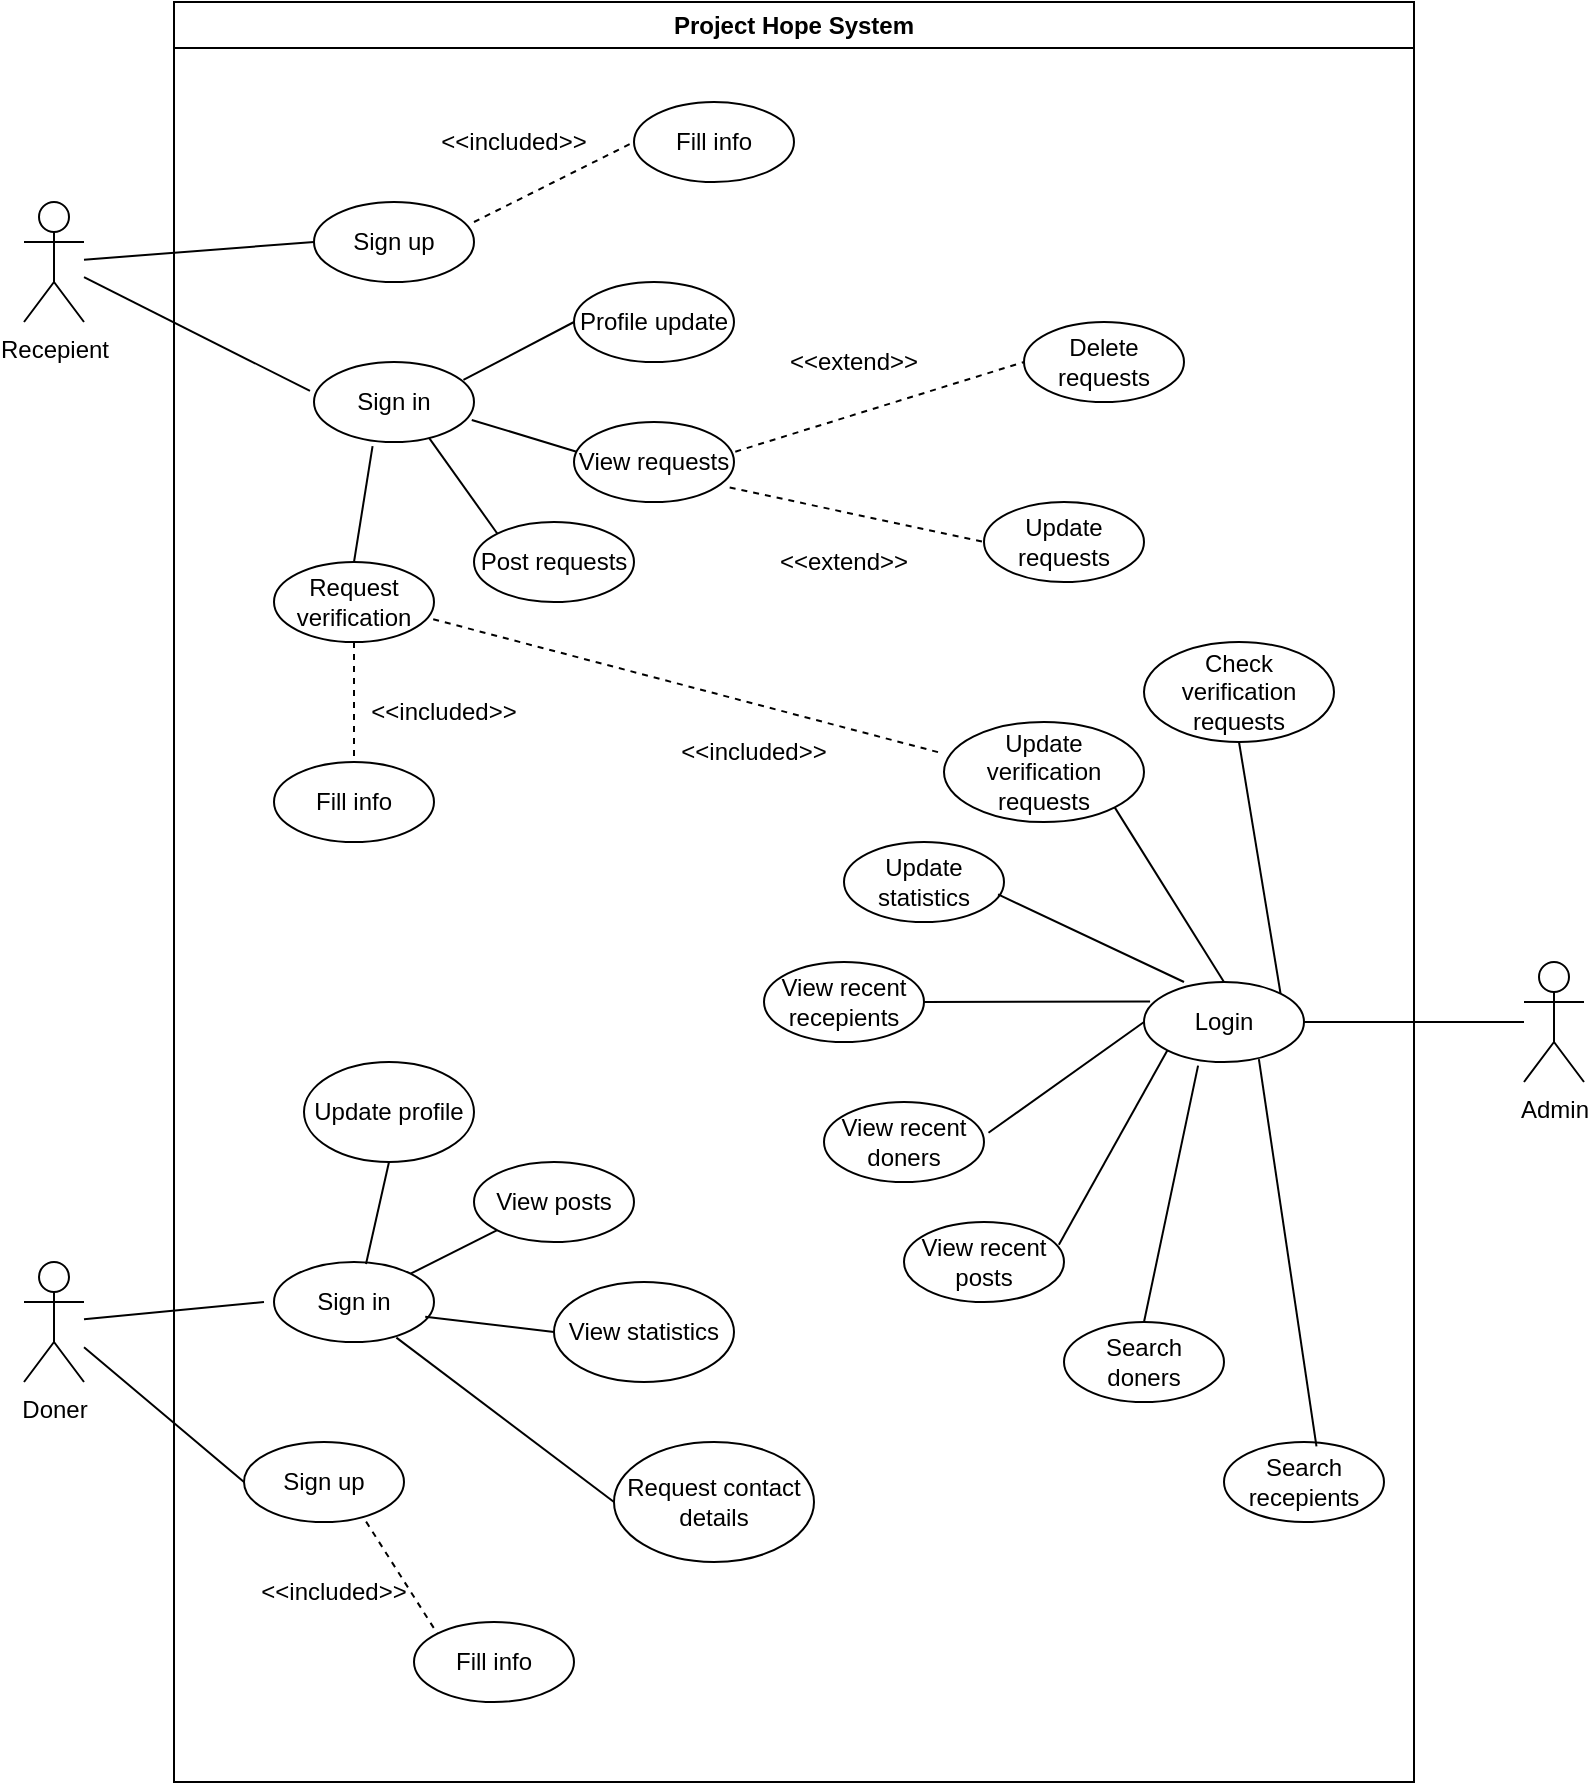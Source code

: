 <mxfile version="28.2.7">
  <diagram name="Page-1" id="kBR1DAYYlmoudFYuwH7q">
    <mxGraphModel dx="1783" dy="1051" grid="1" gridSize="10" guides="1" tooltips="1" connect="1" arrows="1" fold="1" page="1" pageScale="1" pageWidth="850" pageHeight="1100" math="0" shadow="0">
      <root>
        <mxCell id="0" />
        <mxCell id="1" parent="0" />
        <mxCell id="LKO7hTpKDvkvurGAIJKT-1" value="Project Hope System" style="swimlane;whiteSpace=wrap;html=1;" vertex="1" parent="1">
          <mxGeometry x="115" y="60" width="620" height="890" as="geometry" />
        </mxCell>
        <mxCell id="LKO7hTpKDvkvurGAIJKT-3" value="Sign up" style="ellipse;whiteSpace=wrap;html=1;" vertex="1" parent="LKO7hTpKDvkvurGAIJKT-1">
          <mxGeometry x="70" y="100" width="80" height="40" as="geometry" />
        </mxCell>
        <mxCell id="LKO7hTpKDvkvurGAIJKT-6" value="Sign in" style="ellipse;whiteSpace=wrap;html=1;" vertex="1" parent="LKO7hTpKDvkvurGAIJKT-1">
          <mxGeometry x="70" y="180" width="80" height="40" as="geometry" />
        </mxCell>
        <mxCell id="LKO7hTpKDvkvurGAIJKT-7" value="Fill info" style="ellipse;whiteSpace=wrap;html=1;" vertex="1" parent="LKO7hTpKDvkvurGAIJKT-1">
          <mxGeometry x="230" y="50" width="80" height="40" as="geometry" />
        </mxCell>
        <mxCell id="LKO7hTpKDvkvurGAIJKT-10" value="" style="endArrow=none;dashed=1;html=1;rounded=0;exitX=1;exitY=0.25;exitDx=0;exitDy=0;exitPerimeter=0;entryX=0;entryY=0.5;entryDx=0;entryDy=0;" edge="1" parent="LKO7hTpKDvkvurGAIJKT-1" source="LKO7hTpKDvkvurGAIJKT-3" target="LKO7hTpKDvkvurGAIJKT-7">
          <mxGeometry width="50" height="50" relative="1" as="geometry">
            <mxPoint x="280" y="60" as="sourcePoint" />
            <mxPoint x="330" y="10" as="targetPoint" />
          </mxGeometry>
        </mxCell>
        <mxCell id="LKO7hTpKDvkvurGAIJKT-11" value="&amp;lt;&amp;lt;included&amp;gt;&amp;gt;" style="text;html=1;whiteSpace=wrap;strokeColor=none;fillColor=none;align=center;verticalAlign=middle;rounded=0;" vertex="1" parent="LKO7hTpKDvkvurGAIJKT-1">
          <mxGeometry x="140" y="55" width="60" height="30" as="geometry" />
        </mxCell>
        <mxCell id="LKO7hTpKDvkvurGAIJKT-12" value="Profile update" style="ellipse;whiteSpace=wrap;html=1;" vertex="1" parent="LKO7hTpKDvkvurGAIJKT-1">
          <mxGeometry x="200" y="140" width="80" height="40" as="geometry" />
        </mxCell>
        <mxCell id="LKO7hTpKDvkvurGAIJKT-13" value="View requests" style="ellipse;whiteSpace=wrap;html=1;" vertex="1" parent="LKO7hTpKDvkvurGAIJKT-1">
          <mxGeometry x="200" y="210" width="80" height="40" as="geometry" />
        </mxCell>
        <mxCell id="LKO7hTpKDvkvurGAIJKT-14" value="Post requests" style="ellipse;whiteSpace=wrap;html=1;" vertex="1" parent="LKO7hTpKDvkvurGAIJKT-1">
          <mxGeometry x="150" y="260" width="80" height="40" as="geometry" />
        </mxCell>
        <mxCell id="LKO7hTpKDvkvurGAIJKT-15" value="Request verification" style="ellipse;whiteSpace=wrap;html=1;" vertex="1" parent="LKO7hTpKDvkvurGAIJKT-1">
          <mxGeometry x="50" y="280" width="80" height="40" as="geometry" />
        </mxCell>
        <mxCell id="LKO7hTpKDvkvurGAIJKT-16" value="Delete requests" style="ellipse;whiteSpace=wrap;html=1;" vertex="1" parent="LKO7hTpKDvkvurGAIJKT-1">
          <mxGeometry x="425" y="160" width="80" height="40" as="geometry" />
        </mxCell>
        <mxCell id="LKO7hTpKDvkvurGAIJKT-17" value="Update requests" style="ellipse;whiteSpace=wrap;html=1;" vertex="1" parent="LKO7hTpKDvkvurGAIJKT-1">
          <mxGeometry x="405" y="250" width="80" height="40" as="geometry" />
        </mxCell>
        <mxCell id="LKO7hTpKDvkvurGAIJKT-18" value="Fill info" style="ellipse;whiteSpace=wrap;html=1;" vertex="1" parent="LKO7hTpKDvkvurGAIJKT-1">
          <mxGeometry x="50" y="380" width="80" height="40" as="geometry" />
        </mxCell>
        <mxCell id="LKO7hTpKDvkvurGAIJKT-19" value="" style="endArrow=none;dashed=1;html=1;rounded=0;exitX=1.008;exitY=0.371;exitDx=0;exitDy=0;entryX=0;entryY=0.5;entryDx=0;entryDy=0;exitPerimeter=0;" edge="1" parent="LKO7hTpKDvkvurGAIJKT-1" source="LKO7hTpKDvkvurGAIJKT-13" target="LKO7hTpKDvkvurGAIJKT-16">
          <mxGeometry width="50" height="50" relative="1" as="geometry">
            <mxPoint x="185" y="140" as="sourcePoint" />
            <mxPoint x="265" y="100" as="targetPoint" />
          </mxGeometry>
        </mxCell>
        <mxCell id="LKO7hTpKDvkvurGAIJKT-20" value="" style="endArrow=none;dashed=1;html=1;rounded=0;exitX=0.973;exitY=0.819;exitDx=0;exitDy=0;exitPerimeter=0;entryX=0;entryY=0.5;entryDx=0;entryDy=0;" edge="1" parent="LKO7hTpKDvkvurGAIJKT-1" source="LKO7hTpKDvkvurGAIJKT-13" target="LKO7hTpKDvkvurGAIJKT-17">
          <mxGeometry width="50" height="50" relative="1" as="geometry">
            <mxPoint x="305" y="270" as="sourcePoint" />
            <mxPoint x="385" y="230" as="targetPoint" />
          </mxGeometry>
        </mxCell>
        <mxCell id="LKO7hTpKDvkvurGAIJKT-21" value="" style="endArrow=none;dashed=1;html=1;rounded=0;exitX=0.5;exitY=1;exitDx=0;exitDy=0;entryX=0.5;entryY=0;entryDx=0;entryDy=0;" edge="1" parent="LKO7hTpKDvkvurGAIJKT-1" source="LKO7hTpKDvkvurGAIJKT-15" target="LKO7hTpKDvkvurGAIJKT-18">
          <mxGeometry width="50" height="50" relative="1" as="geometry">
            <mxPoint x="185" y="430" as="sourcePoint" />
            <mxPoint x="265" y="390" as="targetPoint" />
          </mxGeometry>
        </mxCell>
        <mxCell id="LKO7hTpKDvkvurGAIJKT-22" value="&amp;lt;&amp;lt;included&amp;gt;&amp;gt;" style="text;html=1;whiteSpace=wrap;strokeColor=none;fillColor=none;align=center;verticalAlign=middle;rounded=0;" vertex="1" parent="LKO7hTpKDvkvurGAIJKT-1">
          <mxGeometry x="105" y="340" width="60" height="30" as="geometry" />
        </mxCell>
        <mxCell id="LKO7hTpKDvkvurGAIJKT-23" value="&amp;lt;&amp;lt;extend&amp;gt;&amp;gt;" style="text;html=1;whiteSpace=wrap;strokeColor=none;fillColor=none;align=center;verticalAlign=middle;rounded=0;" vertex="1" parent="LKO7hTpKDvkvurGAIJKT-1">
          <mxGeometry x="310" y="165" width="60" height="30" as="geometry" />
        </mxCell>
        <mxCell id="LKO7hTpKDvkvurGAIJKT-24" value="&amp;lt;&amp;lt;extend&amp;gt;&amp;gt;" style="text;html=1;whiteSpace=wrap;strokeColor=none;fillColor=none;align=center;verticalAlign=middle;rounded=0;" vertex="1" parent="LKO7hTpKDvkvurGAIJKT-1">
          <mxGeometry x="305" y="265" width="60" height="30" as="geometry" />
        </mxCell>
        <mxCell id="LKO7hTpKDvkvurGAIJKT-25" value="" style="endArrow=none;html=1;rounded=0;entryX=0;entryY=0.5;entryDx=0;entryDy=0;exitX=0.934;exitY=0.224;exitDx=0;exitDy=0;exitPerimeter=0;" edge="1" parent="LKO7hTpKDvkvurGAIJKT-1" source="LKO7hTpKDvkvurGAIJKT-6" target="LKO7hTpKDvkvurGAIJKT-12">
          <mxGeometry width="50" height="50" relative="1" as="geometry">
            <mxPoint x="115" y="209" as="sourcePoint" />
            <mxPoint x="250" y="200" as="targetPoint" />
          </mxGeometry>
        </mxCell>
        <mxCell id="LKO7hTpKDvkvurGAIJKT-66" value="" style="endArrow=none;html=1;rounded=0;entryX=0.016;entryY=0.371;entryDx=0;entryDy=0;exitX=0.986;exitY=0.724;exitDx=0;exitDy=0;exitPerimeter=0;entryPerimeter=0;" edge="1" parent="LKO7hTpKDvkvurGAIJKT-1" source="LKO7hTpKDvkvurGAIJKT-6" target="LKO7hTpKDvkvurGAIJKT-13">
          <mxGeometry width="50" height="50" relative="1" as="geometry">
            <mxPoint x="195" y="259" as="sourcePoint" />
            <mxPoint x="250" y="230" as="targetPoint" />
          </mxGeometry>
        </mxCell>
        <mxCell id="LKO7hTpKDvkvurGAIJKT-67" value="" style="endArrow=none;html=1;rounded=0;entryX=0;entryY=0;entryDx=0;entryDy=0;exitX=0.719;exitY=0.948;exitDx=0;exitDy=0;exitPerimeter=0;" edge="1" parent="LKO7hTpKDvkvurGAIJKT-1" source="LKO7hTpKDvkvurGAIJKT-6" target="LKO7hTpKDvkvurGAIJKT-14">
          <mxGeometry width="50" height="50" relative="1" as="geometry">
            <mxPoint x="155" y="269" as="sourcePoint" />
            <mxPoint x="210" y="240" as="targetPoint" />
          </mxGeometry>
        </mxCell>
        <mxCell id="LKO7hTpKDvkvurGAIJKT-68" value="" style="endArrow=none;html=1;rounded=0;entryX=0.5;entryY=0;entryDx=0;entryDy=0;exitX=0.366;exitY=1.052;exitDx=0;exitDy=0;exitPerimeter=0;" edge="1" parent="LKO7hTpKDvkvurGAIJKT-1" source="LKO7hTpKDvkvurGAIJKT-6" target="LKO7hTpKDvkvurGAIJKT-15">
          <mxGeometry width="50" height="50" relative="1" as="geometry">
            <mxPoint x="105" y="279" as="sourcePoint" />
            <mxPoint x="160" y="250" as="targetPoint" />
          </mxGeometry>
        </mxCell>
        <mxCell id="LKO7hTpKDvkvurGAIJKT-73" value="Login" style="ellipse;whiteSpace=wrap;html=1;" vertex="1" parent="LKO7hTpKDvkvurGAIJKT-1">
          <mxGeometry x="485" y="490" width="80" height="40" as="geometry" />
        </mxCell>
        <mxCell id="LKO7hTpKDvkvurGAIJKT-74" value="Check verification requests" style="ellipse;whiteSpace=wrap;html=1;" vertex="1" parent="LKO7hTpKDvkvurGAIJKT-1">
          <mxGeometry x="485" y="320" width="95" height="50" as="geometry" />
        </mxCell>
        <mxCell id="LKO7hTpKDvkvurGAIJKT-75" value="Update verification requests" style="ellipse;whiteSpace=wrap;html=1;" vertex="1" parent="LKO7hTpKDvkvurGAIJKT-1">
          <mxGeometry x="385" y="360" width="100" height="50" as="geometry" />
        </mxCell>
        <mxCell id="LKO7hTpKDvkvurGAIJKT-76" value="Update statistics" style="ellipse;whiteSpace=wrap;html=1;" vertex="1" parent="LKO7hTpKDvkvurGAIJKT-1">
          <mxGeometry x="335" y="420" width="80" height="40" as="geometry" />
        </mxCell>
        <mxCell id="LKO7hTpKDvkvurGAIJKT-77" value="View recent posts" style="ellipse;whiteSpace=wrap;html=1;" vertex="1" parent="LKO7hTpKDvkvurGAIJKT-1">
          <mxGeometry x="365" y="610" width="80" height="40" as="geometry" />
        </mxCell>
        <mxCell id="LKO7hTpKDvkvurGAIJKT-78" value="View recent recepients" style="ellipse;whiteSpace=wrap;html=1;" vertex="1" parent="LKO7hTpKDvkvurGAIJKT-1">
          <mxGeometry x="295" y="480" width="80" height="40" as="geometry" />
        </mxCell>
        <mxCell id="LKO7hTpKDvkvurGAIJKT-79" value="View recent doners" style="ellipse;whiteSpace=wrap;html=1;" vertex="1" parent="LKO7hTpKDvkvurGAIJKT-1">
          <mxGeometry x="325" y="550" width="80" height="40" as="geometry" />
        </mxCell>
        <mxCell id="LKO7hTpKDvkvurGAIJKT-80" value="Search doners&lt;span style=&quot;color: rgba(0, 0, 0, 0); font-family: monospace; font-size: 0px; text-align: start; text-wrap-mode: nowrap;&quot;&gt;%3CmxGraphModel%3E%3Croot%3E%3CmxCell%20id%3D%220%22%2F%3E%3CmxCell%20id%3D%221%22%20parent%3D%220%22%2F%3E%3CmxCell%20id%3D%222%22%20value%3D%22Fill%20info%22%20style%3D%22ellipse%3BwhiteSpace%3Dwrap%3Bhtml%3D1%3B%22%20vertex%3D%221%22%20parent%3D%221%22%3E%3CmxGeometry%20x%3D%22165%22%20y%3D%22440%22%20width%3D%2280%22%20height%3D%2240%22%20as%3D%22geometry%22%2F%3E%3C%2FmxCell%3E%3C%2Froot%3E%3C%2FmxGraphModel%3E&lt;/span&gt;" style="ellipse;whiteSpace=wrap;html=1;" vertex="1" parent="LKO7hTpKDvkvurGAIJKT-1">
          <mxGeometry x="445" y="660" width="80" height="40" as="geometry" />
        </mxCell>
        <mxCell id="LKO7hTpKDvkvurGAIJKT-81" value="Search recepients" style="ellipse;whiteSpace=wrap;html=1;" vertex="1" parent="LKO7hTpKDvkvurGAIJKT-1">
          <mxGeometry x="525" y="720" width="80" height="40" as="geometry" />
        </mxCell>
        <mxCell id="LKO7hTpKDvkvurGAIJKT-82" value="Fill info" style="ellipse;whiteSpace=wrap;html=1;" vertex="1" parent="LKO7hTpKDvkvurGAIJKT-1">
          <mxGeometry x="120" y="810" width="80" height="40" as="geometry" />
        </mxCell>
        <mxCell id="LKO7hTpKDvkvurGAIJKT-83" value="Sign in" style="ellipse;whiteSpace=wrap;html=1;" vertex="1" parent="LKO7hTpKDvkvurGAIJKT-1">
          <mxGeometry x="50" y="630" width="80" height="40" as="geometry" />
        </mxCell>
        <mxCell id="LKO7hTpKDvkvurGAIJKT-84" value="Sign up" style="ellipse;whiteSpace=wrap;html=1;" vertex="1" parent="LKO7hTpKDvkvurGAIJKT-1">
          <mxGeometry x="35" y="720" width="80" height="40" as="geometry" />
        </mxCell>
        <mxCell id="LKO7hTpKDvkvurGAIJKT-85" value="Update profile" style="ellipse;whiteSpace=wrap;html=1;" vertex="1" parent="LKO7hTpKDvkvurGAIJKT-1">
          <mxGeometry x="65" y="530" width="85" height="50" as="geometry" />
        </mxCell>
        <mxCell id="LKO7hTpKDvkvurGAIJKT-86" value="View posts" style="ellipse;whiteSpace=wrap;html=1;" vertex="1" parent="LKO7hTpKDvkvurGAIJKT-1">
          <mxGeometry x="150" y="580" width="80" height="40" as="geometry" />
        </mxCell>
        <mxCell id="LKO7hTpKDvkvurGAIJKT-87" value="View statistics" style="ellipse;whiteSpace=wrap;html=1;" vertex="1" parent="LKO7hTpKDvkvurGAIJKT-1">
          <mxGeometry x="190" y="640" width="90" height="50" as="geometry" />
        </mxCell>
        <mxCell id="LKO7hTpKDvkvurGAIJKT-88" value="Request contact details" style="ellipse;whiteSpace=wrap;html=1;" vertex="1" parent="LKO7hTpKDvkvurGAIJKT-1">
          <mxGeometry x="220" y="720" width="100" height="60" as="geometry" />
        </mxCell>
        <mxCell id="LKO7hTpKDvkvurGAIJKT-89" value="" style="endArrow=none;dashed=1;html=1;rounded=0;exitX=0.763;exitY=0.995;exitDx=0;exitDy=0;entryX=0;entryY=0;entryDx=0;entryDy=0;exitPerimeter=0;" edge="1" parent="LKO7hTpKDvkvurGAIJKT-1" source="LKO7hTpKDvkvurGAIJKT-84" target="LKO7hTpKDvkvurGAIJKT-82">
          <mxGeometry width="50" height="50" relative="1" as="geometry">
            <mxPoint x="149.2" y="710" as="sourcePoint" />
            <mxPoint x="149.2" y="770" as="targetPoint" />
          </mxGeometry>
        </mxCell>
        <mxCell id="LKO7hTpKDvkvurGAIJKT-90" value="&amp;lt;&amp;lt;included&amp;gt;&amp;gt;" style="text;html=1;whiteSpace=wrap;strokeColor=none;fillColor=none;align=center;verticalAlign=middle;rounded=0;" vertex="1" parent="LKO7hTpKDvkvurGAIJKT-1">
          <mxGeometry x="50" y="780" width="60" height="30" as="geometry" />
        </mxCell>
        <mxCell id="LKO7hTpKDvkvurGAIJKT-91" value="&amp;lt;&amp;lt;included&amp;gt;&amp;gt;" style="text;html=1;whiteSpace=wrap;strokeColor=none;fillColor=none;align=center;verticalAlign=middle;rounded=0;" vertex="1" parent="LKO7hTpKDvkvurGAIJKT-1">
          <mxGeometry x="260" y="360" width="60" height="30" as="geometry" />
        </mxCell>
        <mxCell id="LKO7hTpKDvkvurGAIJKT-92" value="" style="endArrow=none;dashed=1;html=1;rounded=0;exitX=0.995;exitY=0.715;exitDx=0;exitDy=0;entryX=-0.002;entryY=0.316;entryDx=0;entryDy=0;exitPerimeter=0;entryPerimeter=0;" edge="1" parent="LKO7hTpKDvkvurGAIJKT-1" source="LKO7hTpKDvkvurGAIJKT-15" target="LKO7hTpKDvkvurGAIJKT-75">
          <mxGeometry width="50" height="50" relative="1" as="geometry">
            <mxPoint x="125" y="350" as="sourcePoint" />
            <mxPoint x="125" y="410" as="targetPoint" />
          </mxGeometry>
        </mxCell>
        <mxCell id="LKO7hTpKDvkvurGAIJKT-95" value="" style="endArrow=none;html=1;rounded=0;entryX=0.5;entryY=1;entryDx=0;entryDy=0;exitX=0.575;exitY=0.025;exitDx=0;exitDy=0;exitPerimeter=0;" edge="1" parent="LKO7hTpKDvkvurGAIJKT-1" source="LKO7hTpKDvkvurGAIJKT-83" target="LKO7hTpKDvkvurGAIJKT-85">
          <mxGeometry width="50" height="50" relative="1" as="geometry">
            <mxPoint x="5" y="710" as="sourcePoint" />
            <mxPoint x="118" y="766" as="targetPoint" />
          </mxGeometry>
        </mxCell>
        <mxCell id="LKO7hTpKDvkvurGAIJKT-96" value="" style="endArrow=none;html=1;rounded=0;exitX=1;exitY=0;exitDx=0;exitDy=0;" edge="1" parent="LKO7hTpKDvkvurGAIJKT-1" source="LKO7hTpKDvkvurGAIJKT-83" target="LKO7hTpKDvkvurGAIJKT-86">
          <mxGeometry width="50" height="50" relative="1" as="geometry">
            <mxPoint x="135" y="630" as="sourcePoint" />
            <mxPoint x="248" y="686" as="targetPoint" />
          </mxGeometry>
        </mxCell>
        <mxCell id="LKO7hTpKDvkvurGAIJKT-97" value="" style="endArrow=none;html=1;rounded=0;entryX=0;entryY=0.5;entryDx=0;entryDy=0;exitX=0.945;exitY=0.685;exitDx=0;exitDy=0;exitPerimeter=0;" edge="1" parent="LKO7hTpKDvkvurGAIJKT-1" source="LKO7hTpKDvkvurGAIJKT-83" target="LKO7hTpKDvkvurGAIJKT-87">
          <mxGeometry width="50" height="50" relative="1" as="geometry">
            <mxPoint x="145" y="690" as="sourcePoint" />
            <mxPoint x="258" y="746" as="targetPoint" />
          </mxGeometry>
        </mxCell>
        <mxCell id="LKO7hTpKDvkvurGAIJKT-98" value="" style="endArrow=none;html=1;rounded=0;entryX=0;entryY=0.5;entryDx=0;entryDy=0;exitX=0.765;exitY=0.945;exitDx=0;exitDy=0;exitPerimeter=0;" edge="1" parent="LKO7hTpKDvkvurGAIJKT-1" source="LKO7hTpKDvkvurGAIJKT-83" target="LKO7hTpKDvkvurGAIJKT-88">
          <mxGeometry width="50" height="50" relative="1" as="geometry">
            <mxPoint x="165" y="710" as="sourcePoint" />
            <mxPoint x="278" y="766" as="targetPoint" />
          </mxGeometry>
        </mxCell>
        <mxCell id="LKO7hTpKDvkvurGAIJKT-106" value="" style="endArrow=none;html=1;rounded=0;entryX=0.578;entryY=0.055;entryDx=0;entryDy=0;entryPerimeter=0;exitX=0.718;exitY=0.965;exitDx=0;exitDy=0;exitPerimeter=0;" edge="1" parent="LKO7hTpKDvkvurGAIJKT-1" source="LKO7hTpKDvkvurGAIJKT-73" target="LKO7hTpKDvkvurGAIJKT-81">
          <mxGeometry width="50" height="50" relative="1" as="geometry">
            <mxPoint x="425" y="820" as="sourcePoint" />
            <mxPoint x="538" y="876" as="targetPoint" />
          </mxGeometry>
        </mxCell>
        <mxCell id="LKO7hTpKDvkvurGAIJKT-105" value="" style="endArrow=none;html=1;rounded=0;entryX=0.5;entryY=0;entryDx=0;entryDy=0;exitX=0.338;exitY=1.045;exitDx=0;exitDy=0;exitPerimeter=0;" edge="1" parent="LKO7hTpKDvkvurGAIJKT-1" source="LKO7hTpKDvkvurGAIJKT-73" target="LKO7hTpKDvkvurGAIJKT-80">
          <mxGeometry width="50" height="50" relative="1" as="geometry">
            <mxPoint x="425" y="820" as="sourcePoint" />
            <mxPoint x="538" y="876" as="targetPoint" />
          </mxGeometry>
        </mxCell>
        <mxCell id="LKO7hTpKDvkvurGAIJKT-104" value="" style="endArrow=none;html=1;rounded=0;entryX=0.968;entryY=0.285;entryDx=0;entryDy=0;entryPerimeter=0;exitX=0;exitY=1;exitDx=0;exitDy=0;" edge="1" parent="LKO7hTpKDvkvurGAIJKT-1" source="LKO7hTpKDvkvurGAIJKT-73" target="LKO7hTpKDvkvurGAIJKT-77">
          <mxGeometry width="50" height="50" relative="1" as="geometry">
            <mxPoint x="425" y="820" as="sourcePoint" />
            <mxPoint x="538" y="876" as="targetPoint" />
          </mxGeometry>
        </mxCell>
        <mxCell id="LKO7hTpKDvkvurGAIJKT-103" value="" style="endArrow=none;html=1;rounded=0;entryX=1.028;entryY=0.385;entryDx=0;entryDy=0;entryPerimeter=0;exitX=0;exitY=0.5;exitDx=0;exitDy=0;" edge="1" parent="LKO7hTpKDvkvurGAIJKT-1" source="LKO7hTpKDvkvurGAIJKT-73" target="LKO7hTpKDvkvurGAIJKT-79">
          <mxGeometry width="50" height="50" relative="1" as="geometry">
            <mxPoint x="425" y="820" as="sourcePoint" />
            <mxPoint x="538" y="876" as="targetPoint" />
          </mxGeometry>
        </mxCell>
        <mxCell id="LKO7hTpKDvkvurGAIJKT-102" value="" style="endArrow=none;html=1;rounded=0;entryX=1;entryY=0.5;entryDx=0;entryDy=0;exitX=0.038;exitY=0.245;exitDx=0;exitDy=0;exitPerimeter=0;" edge="1" parent="LKO7hTpKDvkvurGAIJKT-1" source="LKO7hTpKDvkvurGAIJKT-73" target="LKO7hTpKDvkvurGAIJKT-78">
          <mxGeometry width="50" height="50" relative="1" as="geometry">
            <mxPoint x="425" y="820" as="sourcePoint" />
            <mxPoint x="538" y="876" as="targetPoint" />
          </mxGeometry>
        </mxCell>
        <mxCell id="LKO7hTpKDvkvurGAIJKT-101" value="" style="endArrow=none;html=1;rounded=0;entryX=0.963;entryY=0.655;entryDx=0;entryDy=0;entryPerimeter=0;" edge="1" parent="LKO7hTpKDvkvurGAIJKT-1" target="LKO7hTpKDvkvurGAIJKT-76">
          <mxGeometry width="50" height="50" relative="1" as="geometry">
            <mxPoint x="505" y="490" as="sourcePoint" />
            <mxPoint x="538" y="876" as="targetPoint" />
          </mxGeometry>
        </mxCell>
        <mxCell id="LKO7hTpKDvkvurGAIJKT-100" value="" style="endArrow=none;html=1;rounded=0;entryX=0.5;entryY=0;entryDx=0;entryDy=0;exitX=1;exitY=1;exitDx=0;exitDy=0;" edge="1" parent="LKO7hTpKDvkvurGAIJKT-1" source="LKO7hTpKDvkvurGAIJKT-75" target="LKO7hTpKDvkvurGAIJKT-73">
          <mxGeometry width="50" height="50" relative="1" as="geometry">
            <mxPoint x="425" y="820" as="sourcePoint" />
            <mxPoint x="538" y="876" as="targetPoint" />
          </mxGeometry>
        </mxCell>
        <mxCell id="LKO7hTpKDvkvurGAIJKT-107" value="" style="endArrow=none;html=1;rounded=0;entryX=1;entryY=0;entryDx=0;entryDy=0;exitX=0.5;exitY=1;exitDx=0;exitDy=0;" edge="1" parent="LKO7hTpKDvkvurGAIJKT-1" source="LKO7hTpKDvkvurGAIJKT-74" target="LKO7hTpKDvkvurGAIJKT-73">
          <mxGeometry width="50" height="50" relative="1" as="geometry">
            <mxPoint x="545" y="450" as="sourcePoint" />
            <mxPoint x="658" y="506" as="targetPoint" />
          </mxGeometry>
        </mxCell>
        <mxCell id="LKO7hTpKDvkvurGAIJKT-2" value="Recepient" style="shape=umlActor;verticalLabelPosition=bottom;verticalAlign=top;html=1;outlineConnect=0;" vertex="1" parent="1">
          <mxGeometry x="40" y="160" width="30" height="60" as="geometry" />
        </mxCell>
        <mxCell id="LKO7hTpKDvkvurGAIJKT-8" value="" style="endArrow=none;html=1;rounded=0;entryX=0;entryY=0.5;entryDx=0;entryDy=0;" edge="1" parent="1" source="LKO7hTpKDvkvurGAIJKT-2" target="LKO7hTpKDvkvurGAIJKT-3">
          <mxGeometry width="50" height="50" relative="1" as="geometry">
            <mxPoint x="400" y="120" as="sourcePoint" />
            <mxPoint x="450" y="70" as="targetPoint" />
          </mxGeometry>
        </mxCell>
        <mxCell id="LKO7hTpKDvkvurGAIJKT-9" value="" style="endArrow=none;html=1;rounded=0;entryX=-0.025;entryY=0.362;entryDx=0;entryDy=0;entryPerimeter=0;" edge="1" parent="1" source="LKO7hTpKDvkvurGAIJKT-2" target="LKO7hTpKDvkvurGAIJKT-6">
          <mxGeometry width="50" height="50" relative="1" as="geometry">
            <mxPoint x="100" y="219" as="sourcePoint" />
            <mxPoint x="240" y="210" as="targetPoint" />
          </mxGeometry>
        </mxCell>
        <mxCell id="LKO7hTpKDvkvurGAIJKT-69" value="Admin" style="shape=umlActor;verticalLabelPosition=bottom;verticalAlign=top;html=1;outlineConnect=0;" vertex="1" parent="1">
          <mxGeometry x="790" y="540" width="30" height="60" as="geometry" />
        </mxCell>
        <mxCell id="LKO7hTpKDvkvurGAIJKT-72" value="Doner" style="shape=umlActor;verticalLabelPosition=bottom;verticalAlign=top;html=1;outlineConnect=0;" vertex="1" parent="1">
          <mxGeometry x="40" y="690" width="30" height="60" as="geometry" />
        </mxCell>
        <mxCell id="LKO7hTpKDvkvurGAIJKT-93" value="" style="endArrow=none;html=1;rounded=0;entryX=0;entryY=0.5;entryDx=0;entryDy=0;" edge="1" parent="1" source="LKO7hTpKDvkvurGAIJKT-72" target="LKO7hTpKDvkvurGAIJKT-84">
          <mxGeometry width="50" height="50" relative="1" as="geometry">
            <mxPoint x="232" y="494" as="sourcePoint" />
            <mxPoint x="345" y="550" as="targetPoint" />
          </mxGeometry>
        </mxCell>
        <mxCell id="LKO7hTpKDvkvurGAIJKT-94" value="" style="endArrow=none;html=1;rounded=0;" edge="1" parent="1" source="LKO7hTpKDvkvurGAIJKT-72">
          <mxGeometry width="50" height="50" relative="1" as="geometry">
            <mxPoint x="160" y="670" as="sourcePoint" />
            <mxPoint x="160" y="710" as="targetPoint" />
          </mxGeometry>
        </mxCell>
        <mxCell id="LKO7hTpKDvkvurGAIJKT-99" value="" style="endArrow=none;html=1;rounded=0;entryX=1;entryY=0.5;entryDx=0;entryDy=0;" edge="1" parent="1" source="LKO7hTpKDvkvurGAIJKT-69" target="LKO7hTpKDvkvurGAIJKT-73">
          <mxGeometry width="50" height="50" relative="1" as="geometry">
            <mxPoint x="460" y="790" as="sourcePoint" />
            <mxPoint x="573" y="846" as="targetPoint" />
          </mxGeometry>
        </mxCell>
      </root>
    </mxGraphModel>
  </diagram>
</mxfile>
